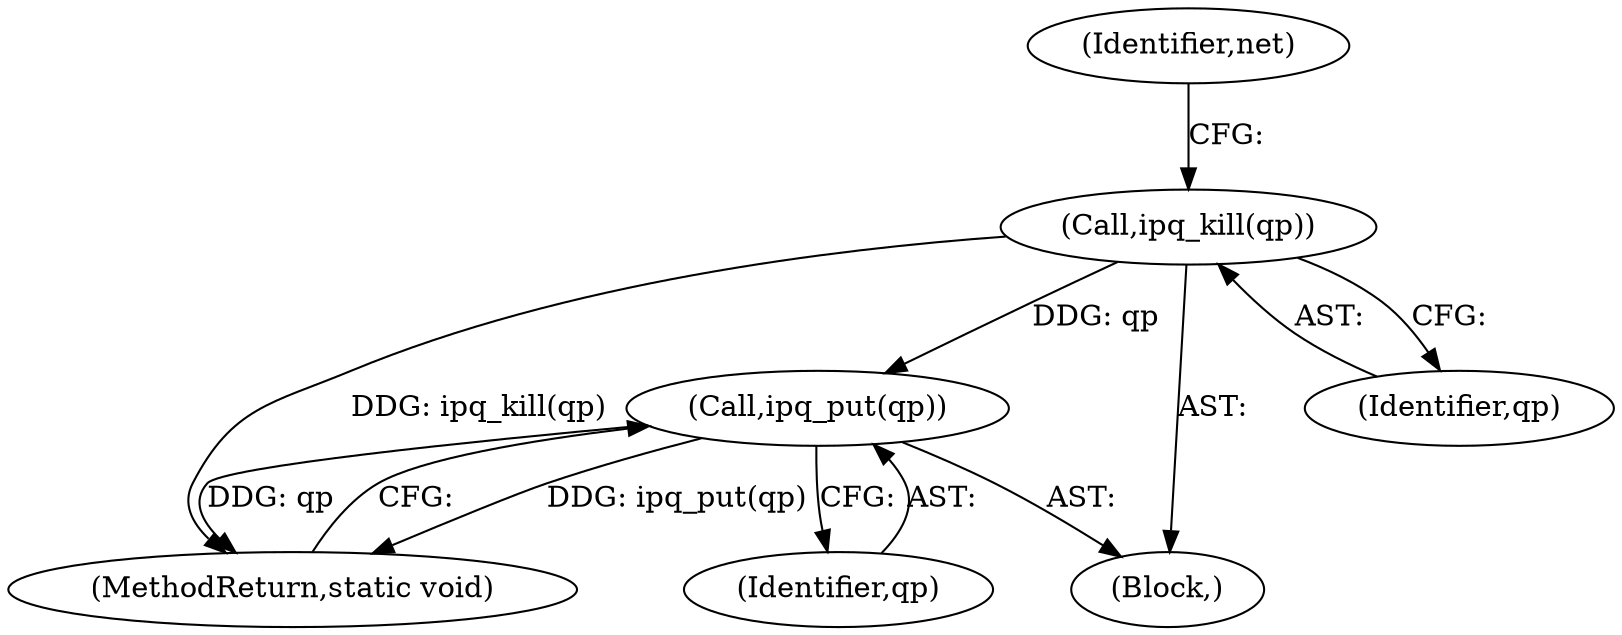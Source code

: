 digraph "0_linux_64f3b9e203bd06855072e295557dca1485a2ecba@pointer" {
"1000229" [label="(Call,ipq_put(qp))"];
"1000124" [label="(Call,ipq_kill(qp))"];
"1000124" [label="(Call,ipq_kill(qp))"];
"1000229" [label="(Call,ipq_put(qp))"];
"1000127" [label="(Identifier,net)"];
"1000230" [label="(Identifier,qp)"];
"1000231" [label="(MethodReturn,static void)"];
"1000105" [label="(Block,)"];
"1000125" [label="(Identifier,qp)"];
"1000229" -> "1000105"  [label="AST: "];
"1000229" -> "1000230"  [label="CFG: "];
"1000230" -> "1000229"  [label="AST: "];
"1000231" -> "1000229"  [label="CFG: "];
"1000229" -> "1000231"  [label="DDG: ipq_put(qp)"];
"1000229" -> "1000231"  [label="DDG: qp"];
"1000124" -> "1000229"  [label="DDG: qp"];
"1000124" -> "1000105"  [label="AST: "];
"1000124" -> "1000125"  [label="CFG: "];
"1000125" -> "1000124"  [label="AST: "];
"1000127" -> "1000124"  [label="CFG: "];
"1000124" -> "1000231"  [label="DDG: ipq_kill(qp)"];
}
